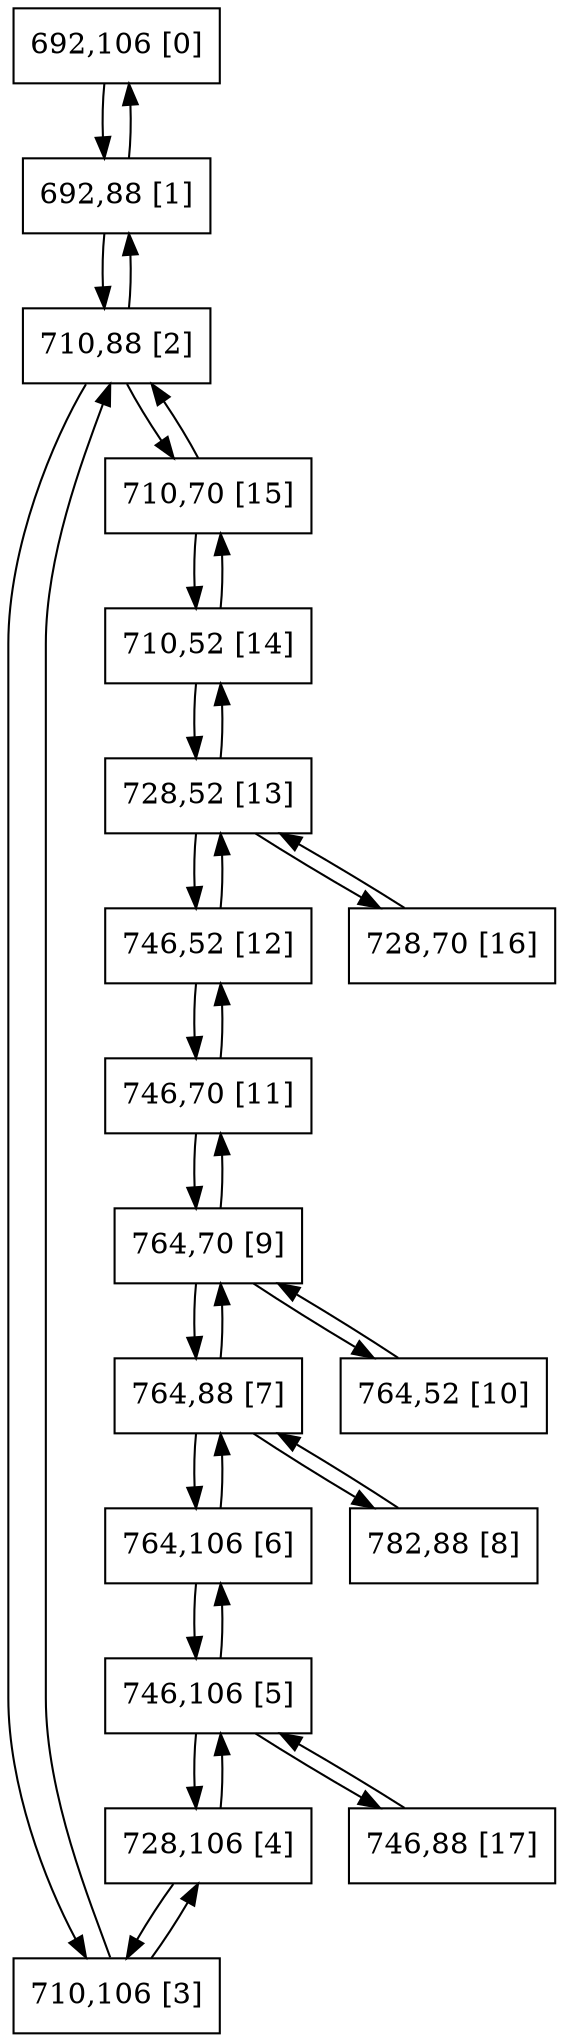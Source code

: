 digraph G {
graph [bgcolor=white size="20,20"]
node [shape=circle color=black]
0[shape = polygon, sides = 4, label="692,106 [0]", pos = "0,0!" ];
1[shape = polygon, sides = 4, label="692,88 [1]", pos = "0,2.25!" ];
2[shape = polygon, sides = 4, label="710,88 [2]", pos = "2.25,2.25!" ];
3[shape = polygon, sides = 4, label="710,106 [3]", pos = "2.25,0!" ];
4[shape = polygon, sides = 4, label="728,106 [4]", pos = "4.5,0!" ];
5[shape = polygon, sides = 4, label="746,106 [5]", pos = "6.75,0!" ];
6[shape = polygon, sides = 4, label="764,106 [6]", pos = "9,0!" ];
7[shape = polygon, sides = 4, label="764,88 [7]", pos = "9,2.25!" ];
8[shape = polygon, sides = 4, label="782,88 [8]", pos = "11.25,2.25!" ];
9[shape = polygon, sides = 4, label="764,70 [9]", pos = "9,4.5!" ];
10[shape = polygon, sides = 4, label="764,52 [10]", pos = "9,6.75!" ];
11[shape = polygon, sides = 4, label="746,70 [11]", pos = "6.75,4.5!" ];
12[shape = polygon, sides = 4, label="746,52 [12]", pos = "6.75,6.75!" ];
13[shape = polygon, sides = 4, label="728,52 [13]", pos = "4.5,6.75!" ];
14[shape = polygon, sides = 4, label="710,52 [14]", pos = "2.25,6.75!" ];
15[shape = polygon, sides = 4, label="710,70 [15]", pos = "2.25,4.5!" ];
16[shape = polygon, sides = 4, label="728,70 [16]", pos = "4.5,4.5!" ];
17[shape = polygon, sides = 4, label="746,88 [17]", pos = "6.75,2.25!" ];
0->1 ;
1->0 ;
1->2 ;
2->1 ;
2->3 ;
2->15 ;
3->2 ;
3->4 ;
4->3 ;
4->5 ;
5->4 ;
5->6 ;
5->17 ;
6->5 ;
6->7 ;
7->6 ;
7->8 ;
7->9 ;
8->7 ;
9->7 ;
9->10 ;
9->11 ;
10->9 ;
11->9 ;
11->12 ;
12->11 ;
12->13 ;
13->12 ;
13->14 ;
13->16 ;
14->13 ;
14->15 ;
15->14 ;
15->2 ;
16->13 ;
17->5 ;
}
